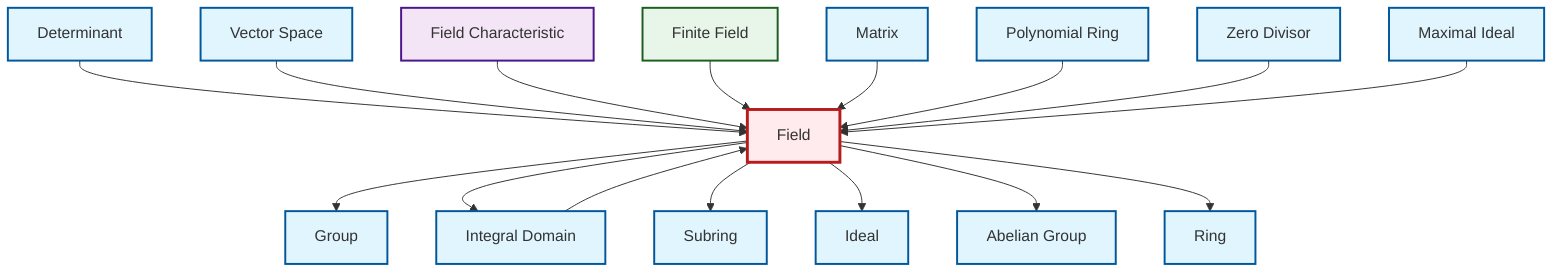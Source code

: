 graph TD
    classDef definition fill:#e1f5fe,stroke:#01579b,stroke-width:2px
    classDef theorem fill:#f3e5f5,stroke:#4a148c,stroke-width:2px
    classDef axiom fill:#fff3e0,stroke:#e65100,stroke-width:2px
    classDef example fill:#e8f5e9,stroke:#1b5e20,stroke-width:2px
    classDef current fill:#ffebee,stroke:#b71c1c,stroke-width:3px
    def-subring["Subring"]:::definition
    def-matrix["Matrix"]:::definition
    def-maximal-ideal["Maximal Ideal"]:::definition
    def-group["Group"]:::definition
    ex-finite-field["Finite Field"]:::example
    def-determinant["Determinant"]:::definition
    def-field["Field"]:::definition
    def-polynomial-ring["Polynomial Ring"]:::definition
    thm-field-characteristic["Field Characteristic"]:::theorem
    def-zero-divisor["Zero Divisor"]:::definition
    def-vector-space["Vector Space"]:::definition
    def-abelian-group["Abelian Group"]:::definition
    def-ideal["Ideal"]:::definition
    def-integral-domain["Integral Domain"]:::definition
    def-ring["Ring"]:::definition
    def-field --> def-group
    def-field --> def-integral-domain
    def-field --> def-subring
    def-field --> def-ideal
    def-determinant --> def-field
    def-vector-space --> def-field
    thm-field-characteristic --> def-field
    ex-finite-field --> def-field
    def-integral-domain --> def-field
    def-matrix --> def-field
    def-polynomial-ring --> def-field
    def-zero-divisor --> def-field
    def-field --> def-abelian-group
    def-maximal-ideal --> def-field
    def-field --> def-ring
    class def-field current